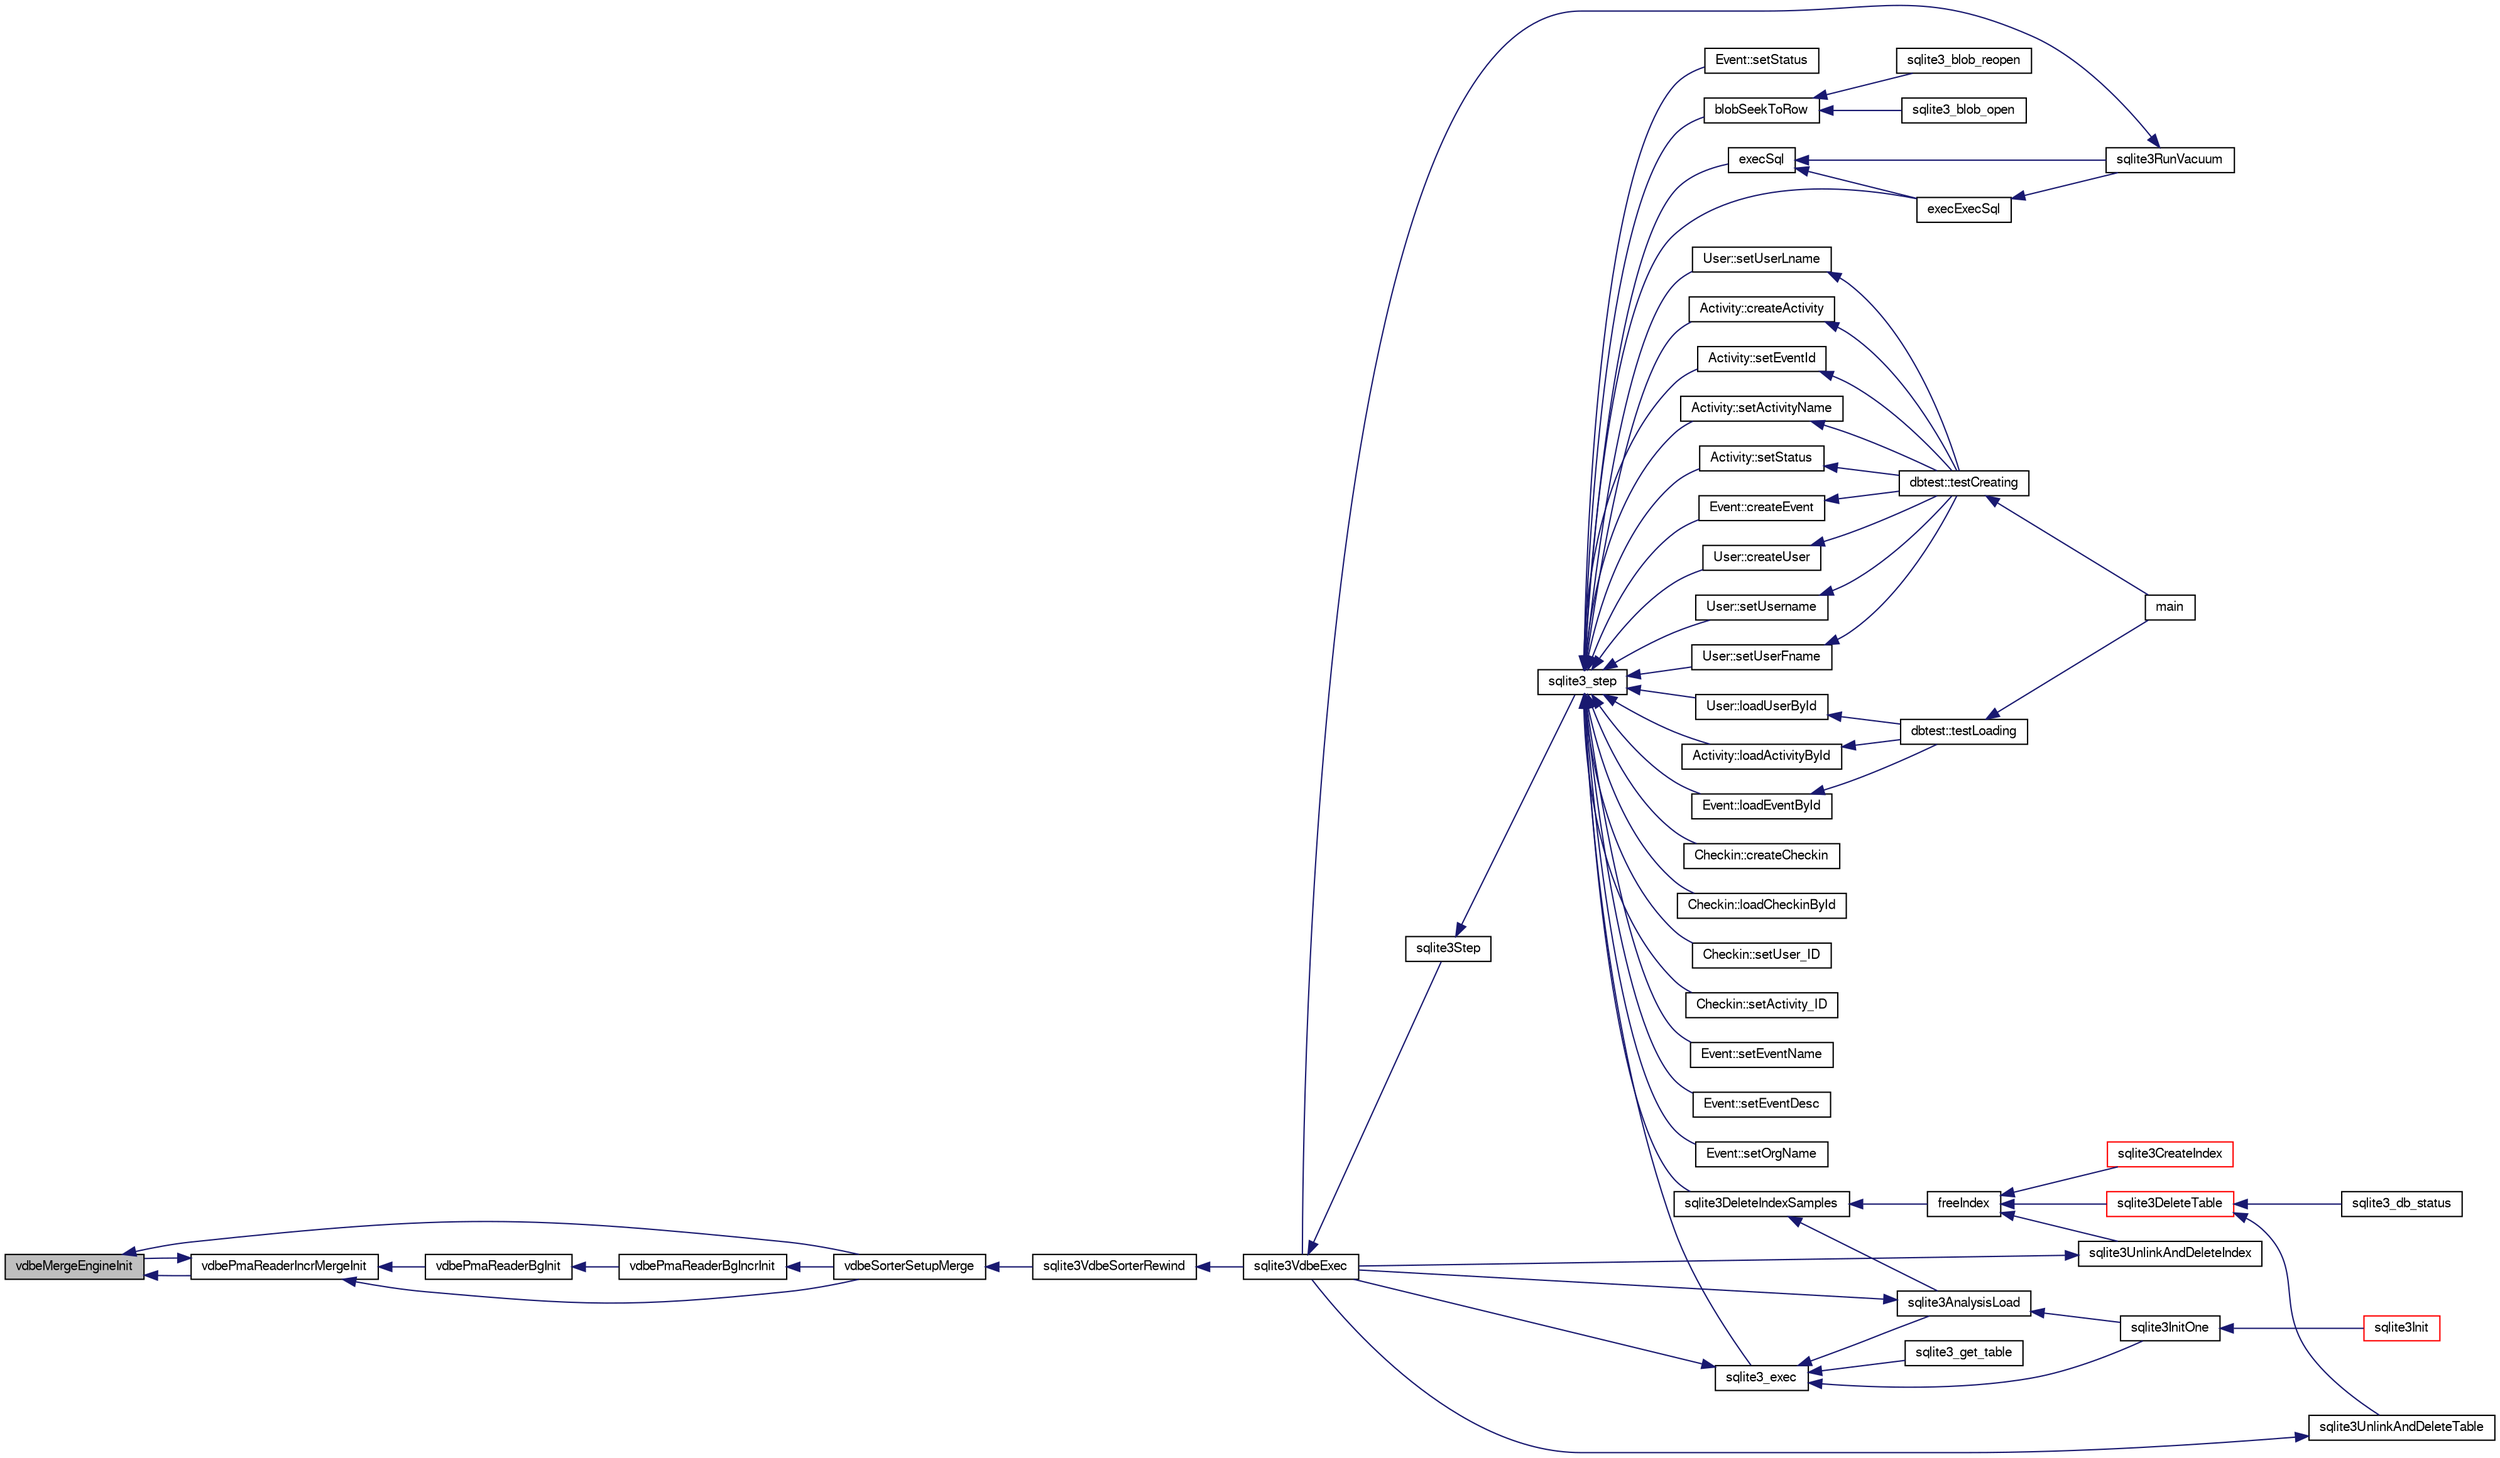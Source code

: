 digraph "vdbeMergeEngineInit"
{
  edge [fontname="FreeSans",fontsize="10",labelfontname="FreeSans",labelfontsize="10"];
  node [fontname="FreeSans",fontsize="10",shape=record];
  rankdir="LR";
  Node868327 [label="vdbeMergeEngineInit",height=0.2,width=0.4,color="black", fillcolor="grey75", style="filled", fontcolor="black"];
  Node868327 -> Node868328 [dir="back",color="midnightblue",fontsize="10",style="solid",fontname="FreeSans"];
  Node868328 [label="vdbePmaReaderIncrMergeInit",height=0.2,width=0.4,color="black", fillcolor="white", style="filled",URL="$sqlite3_8c.html#a8174970251c49119bb287029eb1d3aed"];
  Node868328 -> Node868327 [dir="back",color="midnightblue",fontsize="10",style="solid",fontname="FreeSans"];
  Node868328 -> Node868329 [dir="back",color="midnightblue",fontsize="10",style="solid",fontname="FreeSans"];
  Node868329 [label="vdbePmaReaderBgInit",height=0.2,width=0.4,color="black", fillcolor="white", style="filled",URL="$sqlite3_8c.html#a9b5ba54e987dd6921fce57849ada7006"];
  Node868329 -> Node868330 [dir="back",color="midnightblue",fontsize="10",style="solid",fontname="FreeSans"];
  Node868330 [label="vdbePmaReaderBgIncrInit",height=0.2,width=0.4,color="black", fillcolor="white", style="filled",URL="$sqlite3_8c.html#a6af1891e09d9b5c7fc9fa201cf96d9ab"];
  Node868330 -> Node868331 [dir="back",color="midnightblue",fontsize="10",style="solid",fontname="FreeSans"];
  Node868331 [label="vdbeSorterSetupMerge",height=0.2,width=0.4,color="black", fillcolor="white", style="filled",URL="$sqlite3_8c.html#a82088507aafeedcc04af031f7ea0bbd8"];
  Node868331 -> Node868332 [dir="back",color="midnightblue",fontsize="10",style="solid",fontname="FreeSans"];
  Node868332 [label="sqlite3VdbeSorterRewind",height=0.2,width=0.4,color="black", fillcolor="white", style="filled",URL="$sqlite3_8c.html#a31677d178ebf96ee6034a05660e1f4bf"];
  Node868332 -> Node868333 [dir="back",color="midnightblue",fontsize="10",style="solid",fontname="FreeSans"];
  Node868333 [label="sqlite3VdbeExec",height=0.2,width=0.4,color="black", fillcolor="white", style="filled",URL="$sqlite3_8c.html#a8ce40a614bdc56719c4d642b1e4dfb21"];
  Node868333 -> Node868334 [dir="back",color="midnightblue",fontsize="10",style="solid",fontname="FreeSans"];
  Node868334 [label="sqlite3Step",height=0.2,width=0.4,color="black", fillcolor="white", style="filled",URL="$sqlite3_8c.html#a3f2872e873e2758a4beedad1d5113554"];
  Node868334 -> Node868335 [dir="back",color="midnightblue",fontsize="10",style="solid",fontname="FreeSans"];
  Node868335 [label="sqlite3_step",height=0.2,width=0.4,color="black", fillcolor="white", style="filled",URL="$sqlite3_8h.html#ac1e491ce36b7471eb28387f7d3c74334"];
  Node868335 -> Node868336 [dir="back",color="midnightblue",fontsize="10",style="solid",fontname="FreeSans"];
  Node868336 [label="Activity::createActivity",height=0.2,width=0.4,color="black", fillcolor="white", style="filled",URL="$classActivity.html#a813cc5e52c14ab49b39014c134e3425b"];
  Node868336 -> Node868337 [dir="back",color="midnightblue",fontsize="10",style="solid",fontname="FreeSans"];
  Node868337 [label="dbtest::testCreating",height=0.2,width=0.4,color="black", fillcolor="white", style="filled",URL="$classdbtest.html#a8193e88a7df657069c8a6bd09c8243b7"];
  Node868337 -> Node868338 [dir="back",color="midnightblue",fontsize="10",style="solid",fontname="FreeSans"];
  Node868338 [label="main",height=0.2,width=0.4,color="black", fillcolor="white", style="filled",URL="$test_8cpp.html#ae66f6b31b5ad750f1fe042a706a4e3d4"];
  Node868335 -> Node868339 [dir="back",color="midnightblue",fontsize="10",style="solid",fontname="FreeSans"];
  Node868339 [label="Activity::loadActivityById",height=0.2,width=0.4,color="black", fillcolor="white", style="filled",URL="$classActivity.html#abe4ffb4f08a47212ebf9013259d9e7fd"];
  Node868339 -> Node868340 [dir="back",color="midnightblue",fontsize="10",style="solid",fontname="FreeSans"];
  Node868340 [label="dbtest::testLoading",height=0.2,width=0.4,color="black", fillcolor="white", style="filled",URL="$classdbtest.html#a6f98d82a2c8e2b9040848763504ddae1"];
  Node868340 -> Node868338 [dir="back",color="midnightblue",fontsize="10",style="solid",fontname="FreeSans"];
  Node868335 -> Node868341 [dir="back",color="midnightblue",fontsize="10",style="solid",fontname="FreeSans"];
  Node868341 [label="Activity::setEventId",height=0.2,width=0.4,color="black", fillcolor="white", style="filled",URL="$classActivity.html#adb1d0fd0d08f473e068f0a4086bfa9ca"];
  Node868341 -> Node868337 [dir="back",color="midnightblue",fontsize="10",style="solid",fontname="FreeSans"];
  Node868335 -> Node868342 [dir="back",color="midnightblue",fontsize="10",style="solid",fontname="FreeSans"];
  Node868342 [label="Activity::setActivityName",height=0.2,width=0.4,color="black", fillcolor="white", style="filled",URL="$classActivity.html#a62dc3737b33915a36086f9dd26d16a81"];
  Node868342 -> Node868337 [dir="back",color="midnightblue",fontsize="10",style="solid",fontname="FreeSans"];
  Node868335 -> Node868343 [dir="back",color="midnightblue",fontsize="10",style="solid",fontname="FreeSans"];
  Node868343 [label="Activity::setStatus",height=0.2,width=0.4,color="black", fillcolor="white", style="filled",URL="$classActivity.html#af618135a7738f4d2a7ee147a8ef912ea"];
  Node868343 -> Node868337 [dir="back",color="midnightblue",fontsize="10",style="solid",fontname="FreeSans"];
  Node868335 -> Node868344 [dir="back",color="midnightblue",fontsize="10",style="solid",fontname="FreeSans"];
  Node868344 [label="Checkin::createCheckin",height=0.2,width=0.4,color="black", fillcolor="white", style="filled",URL="$classCheckin.html#a4e40acdf7fff0e607f6de4f24f3a163c"];
  Node868335 -> Node868345 [dir="back",color="midnightblue",fontsize="10",style="solid",fontname="FreeSans"];
  Node868345 [label="Checkin::loadCheckinById",height=0.2,width=0.4,color="black", fillcolor="white", style="filled",URL="$classCheckin.html#a3461f70ea6c68475225f2a07f78a21e0"];
  Node868335 -> Node868346 [dir="back",color="midnightblue",fontsize="10",style="solid",fontname="FreeSans"];
  Node868346 [label="Checkin::setUser_ID",height=0.2,width=0.4,color="black", fillcolor="white", style="filled",URL="$classCheckin.html#a76ab640f4f912876dbebf183db5359c6"];
  Node868335 -> Node868347 [dir="back",color="midnightblue",fontsize="10",style="solid",fontname="FreeSans"];
  Node868347 [label="Checkin::setActivity_ID",height=0.2,width=0.4,color="black", fillcolor="white", style="filled",URL="$classCheckin.html#ab2ff3ec2604ec73a42af25874a00b232"];
  Node868335 -> Node868348 [dir="back",color="midnightblue",fontsize="10",style="solid",fontname="FreeSans"];
  Node868348 [label="Event::createEvent",height=0.2,width=0.4,color="black", fillcolor="white", style="filled",URL="$classEvent.html#a77adb9f4a46ffb32c2d931f0691f5903"];
  Node868348 -> Node868337 [dir="back",color="midnightblue",fontsize="10",style="solid",fontname="FreeSans"];
  Node868335 -> Node868349 [dir="back",color="midnightblue",fontsize="10",style="solid",fontname="FreeSans"];
  Node868349 [label="Event::loadEventById",height=0.2,width=0.4,color="black", fillcolor="white", style="filled",URL="$classEvent.html#afa66cea33f722dbeecb69cc98fdea055"];
  Node868349 -> Node868340 [dir="back",color="midnightblue",fontsize="10",style="solid",fontname="FreeSans"];
  Node868335 -> Node868350 [dir="back",color="midnightblue",fontsize="10",style="solid",fontname="FreeSans"];
  Node868350 [label="Event::setEventName",height=0.2,width=0.4,color="black", fillcolor="white", style="filled",URL="$classEvent.html#a10596b6ca077df05184e30d62b08729d"];
  Node868335 -> Node868351 [dir="back",color="midnightblue",fontsize="10",style="solid",fontname="FreeSans"];
  Node868351 [label="Event::setEventDesc",height=0.2,width=0.4,color="black", fillcolor="white", style="filled",URL="$classEvent.html#ae36b8377dcae792f1c5c4726024c981b"];
  Node868335 -> Node868352 [dir="back",color="midnightblue",fontsize="10",style="solid",fontname="FreeSans"];
  Node868352 [label="Event::setOrgName",height=0.2,width=0.4,color="black", fillcolor="white", style="filled",URL="$classEvent.html#a19aac0f776bd764563a54977656cf680"];
  Node868335 -> Node868353 [dir="back",color="midnightblue",fontsize="10",style="solid",fontname="FreeSans"];
  Node868353 [label="Event::setStatus",height=0.2,width=0.4,color="black", fillcolor="white", style="filled",URL="$classEvent.html#ab0a6b9285af0f4172eb841e2b80f8972"];
  Node868335 -> Node868354 [dir="back",color="midnightblue",fontsize="10",style="solid",fontname="FreeSans"];
  Node868354 [label="blobSeekToRow",height=0.2,width=0.4,color="black", fillcolor="white", style="filled",URL="$sqlite3_8c.html#afff57e13332b98c8a44a7cebe38962ab"];
  Node868354 -> Node868355 [dir="back",color="midnightblue",fontsize="10",style="solid",fontname="FreeSans"];
  Node868355 [label="sqlite3_blob_open",height=0.2,width=0.4,color="black", fillcolor="white", style="filled",URL="$sqlite3_8h.html#adb8ad839a5bdd62a43785132bc7dd518"];
  Node868354 -> Node868356 [dir="back",color="midnightblue",fontsize="10",style="solid",fontname="FreeSans"];
  Node868356 [label="sqlite3_blob_reopen",height=0.2,width=0.4,color="black", fillcolor="white", style="filled",URL="$sqlite3_8h.html#abc77c24fdc0150138490359a94360f7e"];
  Node868335 -> Node868357 [dir="back",color="midnightblue",fontsize="10",style="solid",fontname="FreeSans"];
  Node868357 [label="sqlite3DeleteIndexSamples",height=0.2,width=0.4,color="black", fillcolor="white", style="filled",URL="$sqlite3_8c.html#aaeda0302fbf61397ec009f65bed047ef"];
  Node868357 -> Node868358 [dir="back",color="midnightblue",fontsize="10",style="solid",fontname="FreeSans"];
  Node868358 [label="sqlite3AnalysisLoad",height=0.2,width=0.4,color="black", fillcolor="white", style="filled",URL="$sqlite3_8c.html#a48a2301c27e1d3d68708b9b8761b5a01"];
  Node868358 -> Node868333 [dir="back",color="midnightblue",fontsize="10",style="solid",fontname="FreeSans"];
  Node868358 -> Node868359 [dir="back",color="midnightblue",fontsize="10",style="solid",fontname="FreeSans"];
  Node868359 [label="sqlite3InitOne",height=0.2,width=0.4,color="black", fillcolor="white", style="filled",URL="$sqlite3_8c.html#ac4318b25df65269906b0379251fe9b85"];
  Node868359 -> Node868360 [dir="back",color="midnightblue",fontsize="10",style="solid",fontname="FreeSans"];
  Node868360 [label="sqlite3Init",height=0.2,width=0.4,color="red", fillcolor="white", style="filled",URL="$sqlite3_8c.html#aed74e3dc765631a833f522f425ff5a48"];
  Node868357 -> Node868460 [dir="back",color="midnightblue",fontsize="10",style="solid",fontname="FreeSans"];
  Node868460 [label="freeIndex",height=0.2,width=0.4,color="black", fillcolor="white", style="filled",URL="$sqlite3_8c.html#a00907c99c18d5bcb9d0b38c077146c31"];
  Node868460 -> Node868461 [dir="back",color="midnightblue",fontsize="10",style="solid",fontname="FreeSans"];
  Node868461 [label="sqlite3UnlinkAndDeleteIndex",height=0.2,width=0.4,color="black", fillcolor="white", style="filled",URL="$sqlite3_8c.html#a889f2dcb438c56db37a6d61e9f25e244"];
  Node868461 -> Node868333 [dir="back",color="midnightblue",fontsize="10",style="solid",fontname="FreeSans"];
  Node868460 -> Node868462 [dir="back",color="midnightblue",fontsize="10",style="solid",fontname="FreeSans"];
  Node868462 [label="sqlite3DeleteTable",height=0.2,width=0.4,color="red", fillcolor="white", style="filled",URL="$sqlite3_8c.html#a7fd3d507375a381a3807f92735318973"];
  Node868462 -> Node868463 [dir="back",color="midnightblue",fontsize="10",style="solid",fontname="FreeSans"];
  Node868463 [label="sqlite3_db_status",height=0.2,width=0.4,color="black", fillcolor="white", style="filled",URL="$sqlite3_8h.html#ab64e8333313ee2e44116842711818940"];
  Node868462 -> Node868464 [dir="back",color="midnightblue",fontsize="10",style="solid",fontname="FreeSans"];
  Node868464 [label="sqlite3UnlinkAndDeleteTable",height=0.2,width=0.4,color="black", fillcolor="white", style="filled",URL="$sqlite3_8c.html#a9733677716a49de464f86fff164e9a1b"];
  Node868464 -> Node868333 [dir="back",color="midnightblue",fontsize="10",style="solid",fontname="FreeSans"];
  Node868460 -> Node868372 [dir="back",color="midnightblue",fontsize="10",style="solid",fontname="FreeSans"];
  Node868372 [label="sqlite3CreateIndex",height=0.2,width=0.4,color="red", fillcolor="white", style="filled",URL="$sqlite3_8c.html#a8dbe5e590ab6c58a8c45f34f7c81e825"];
  Node868335 -> Node868526 [dir="back",color="midnightblue",fontsize="10",style="solid",fontname="FreeSans"];
  Node868526 [label="sqlite3_exec",height=0.2,width=0.4,color="black", fillcolor="white", style="filled",URL="$sqlite3_8h.html#a97487ec8150e0bcc8fa392ab8f0e24db"];
  Node868526 -> Node868333 [dir="back",color="midnightblue",fontsize="10",style="solid",fontname="FreeSans"];
  Node868526 -> Node868358 [dir="back",color="midnightblue",fontsize="10",style="solid",fontname="FreeSans"];
  Node868526 -> Node868359 [dir="back",color="midnightblue",fontsize="10",style="solid",fontname="FreeSans"];
  Node868526 -> Node868527 [dir="back",color="midnightblue",fontsize="10",style="solid",fontname="FreeSans"];
  Node868527 [label="sqlite3_get_table",height=0.2,width=0.4,color="black", fillcolor="white", style="filled",URL="$sqlite3_8h.html#a5effeac4e12df57beaa35c5be1f61579"];
  Node868335 -> Node868517 [dir="back",color="midnightblue",fontsize="10",style="solid",fontname="FreeSans"];
  Node868517 [label="execSql",height=0.2,width=0.4,color="black", fillcolor="white", style="filled",URL="$sqlite3_8c.html#a7d16651b98a110662f4c265eff0246cb"];
  Node868517 -> Node868518 [dir="back",color="midnightblue",fontsize="10",style="solid",fontname="FreeSans"];
  Node868518 [label="execExecSql",height=0.2,width=0.4,color="black", fillcolor="white", style="filled",URL="$sqlite3_8c.html#ac1be09a6c047f21133d16378d301e0d4"];
  Node868518 -> Node868519 [dir="back",color="midnightblue",fontsize="10",style="solid",fontname="FreeSans"];
  Node868519 [label="sqlite3RunVacuum",height=0.2,width=0.4,color="black", fillcolor="white", style="filled",URL="$sqlite3_8c.html#a5e83ddc7b3e7e8e79ad5d1fc92de1d2f"];
  Node868519 -> Node868333 [dir="back",color="midnightblue",fontsize="10",style="solid",fontname="FreeSans"];
  Node868517 -> Node868519 [dir="back",color="midnightblue",fontsize="10",style="solid",fontname="FreeSans"];
  Node868335 -> Node868518 [dir="back",color="midnightblue",fontsize="10",style="solid",fontname="FreeSans"];
  Node868335 -> Node868520 [dir="back",color="midnightblue",fontsize="10",style="solid",fontname="FreeSans"];
  Node868520 [label="User::createUser",height=0.2,width=0.4,color="black", fillcolor="white", style="filled",URL="$classUser.html#a22ed673939e8cc0a136130b809bba513"];
  Node868520 -> Node868337 [dir="back",color="midnightblue",fontsize="10",style="solid",fontname="FreeSans"];
  Node868335 -> Node868521 [dir="back",color="midnightblue",fontsize="10",style="solid",fontname="FreeSans"];
  Node868521 [label="User::loadUserById",height=0.2,width=0.4,color="black", fillcolor="white", style="filled",URL="$classUser.html#a863377665b7fb83c5547dcf9727f5092"];
  Node868521 -> Node868340 [dir="back",color="midnightblue",fontsize="10",style="solid",fontname="FreeSans"];
  Node868335 -> Node868522 [dir="back",color="midnightblue",fontsize="10",style="solid",fontname="FreeSans"];
  Node868522 [label="User::setUsername",height=0.2,width=0.4,color="black", fillcolor="white", style="filled",URL="$classUser.html#aa0497022a136cb78de785b0a39ae60b1"];
  Node868522 -> Node868337 [dir="back",color="midnightblue",fontsize="10",style="solid",fontname="FreeSans"];
  Node868335 -> Node868523 [dir="back",color="midnightblue",fontsize="10",style="solid",fontname="FreeSans"];
  Node868523 [label="User::setUserFname",height=0.2,width=0.4,color="black", fillcolor="white", style="filled",URL="$classUser.html#a72657eb55cd0ca437b4841a43f19912f"];
  Node868523 -> Node868337 [dir="back",color="midnightblue",fontsize="10",style="solid",fontname="FreeSans"];
  Node868335 -> Node868524 [dir="back",color="midnightblue",fontsize="10",style="solid",fontname="FreeSans"];
  Node868524 [label="User::setUserLname",height=0.2,width=0.4,color="black", fillcolor="white", style="filled",URL="$classUser.html#aa25973387e5afe1aa6f60dd6545e33b5"];
  Node868524 -> Node868337 [dir="back",color="midnightblue",fontsize="10",style="solid",fontname="FreeSans"];
  Node868328 -> Node868331 [dir="back",color="midnightblue",fontsize="10",style="solid",fontname="FreeSans"];
  Node868327 -> Node868331 [dir="back",color="midnightblue",fontsize="10",style="solid",fontname="FreeSans"];
}
